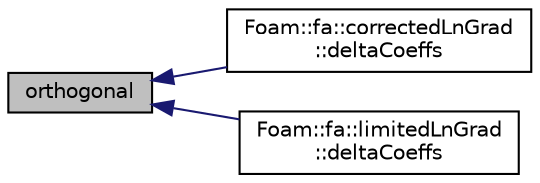 digraph "orthogonal"
{
  bgcolor="transparent";
  edge [fontname="Helvetica",fontsize="10",labelfontname="Helvetica",labelfontsize="10"];
  node [fontname="Helvetica",fontsize="10",shape=record];
  rankdir="LR";
  Node1 [label="orthogonal",height=0.2,width=0.4,color="black", fillcolor="grey75", style="filled" fontcolor="black"];
  Node1 -> Node2 [dir="back",color="midnightblue",fontsize="10",style="solid",fontname="Helvetica"];
  Node2 [label="Foam::fa::correctedLnGrad\l::deltaCoeffs",height=0.2,width=0.4,color="black",URL="$classFoam_1_1fa_1_1correctedLnGrad.html#aa56fb7c259a03cf46116606e85c9d1a3",tooltip="Return the interpolation weighting factors for the given field. "];
  Node1 -> Node3 [dir="back",color="midnightblue",fontsize="10",style="solid",fontname="Helvetica"];
  Node3 [label="Foam::fa::limitedLnGrad\l::deltaCoeffs",height=0.2,width=0.4,color="black",URL="$classFoam_1_1fa_1_1limitedLnGrad.html#aa56fb7c259a03cf46116606e85c9d1a3",tooltip="Return the interpolation weighting factors for the given field. "];
}
